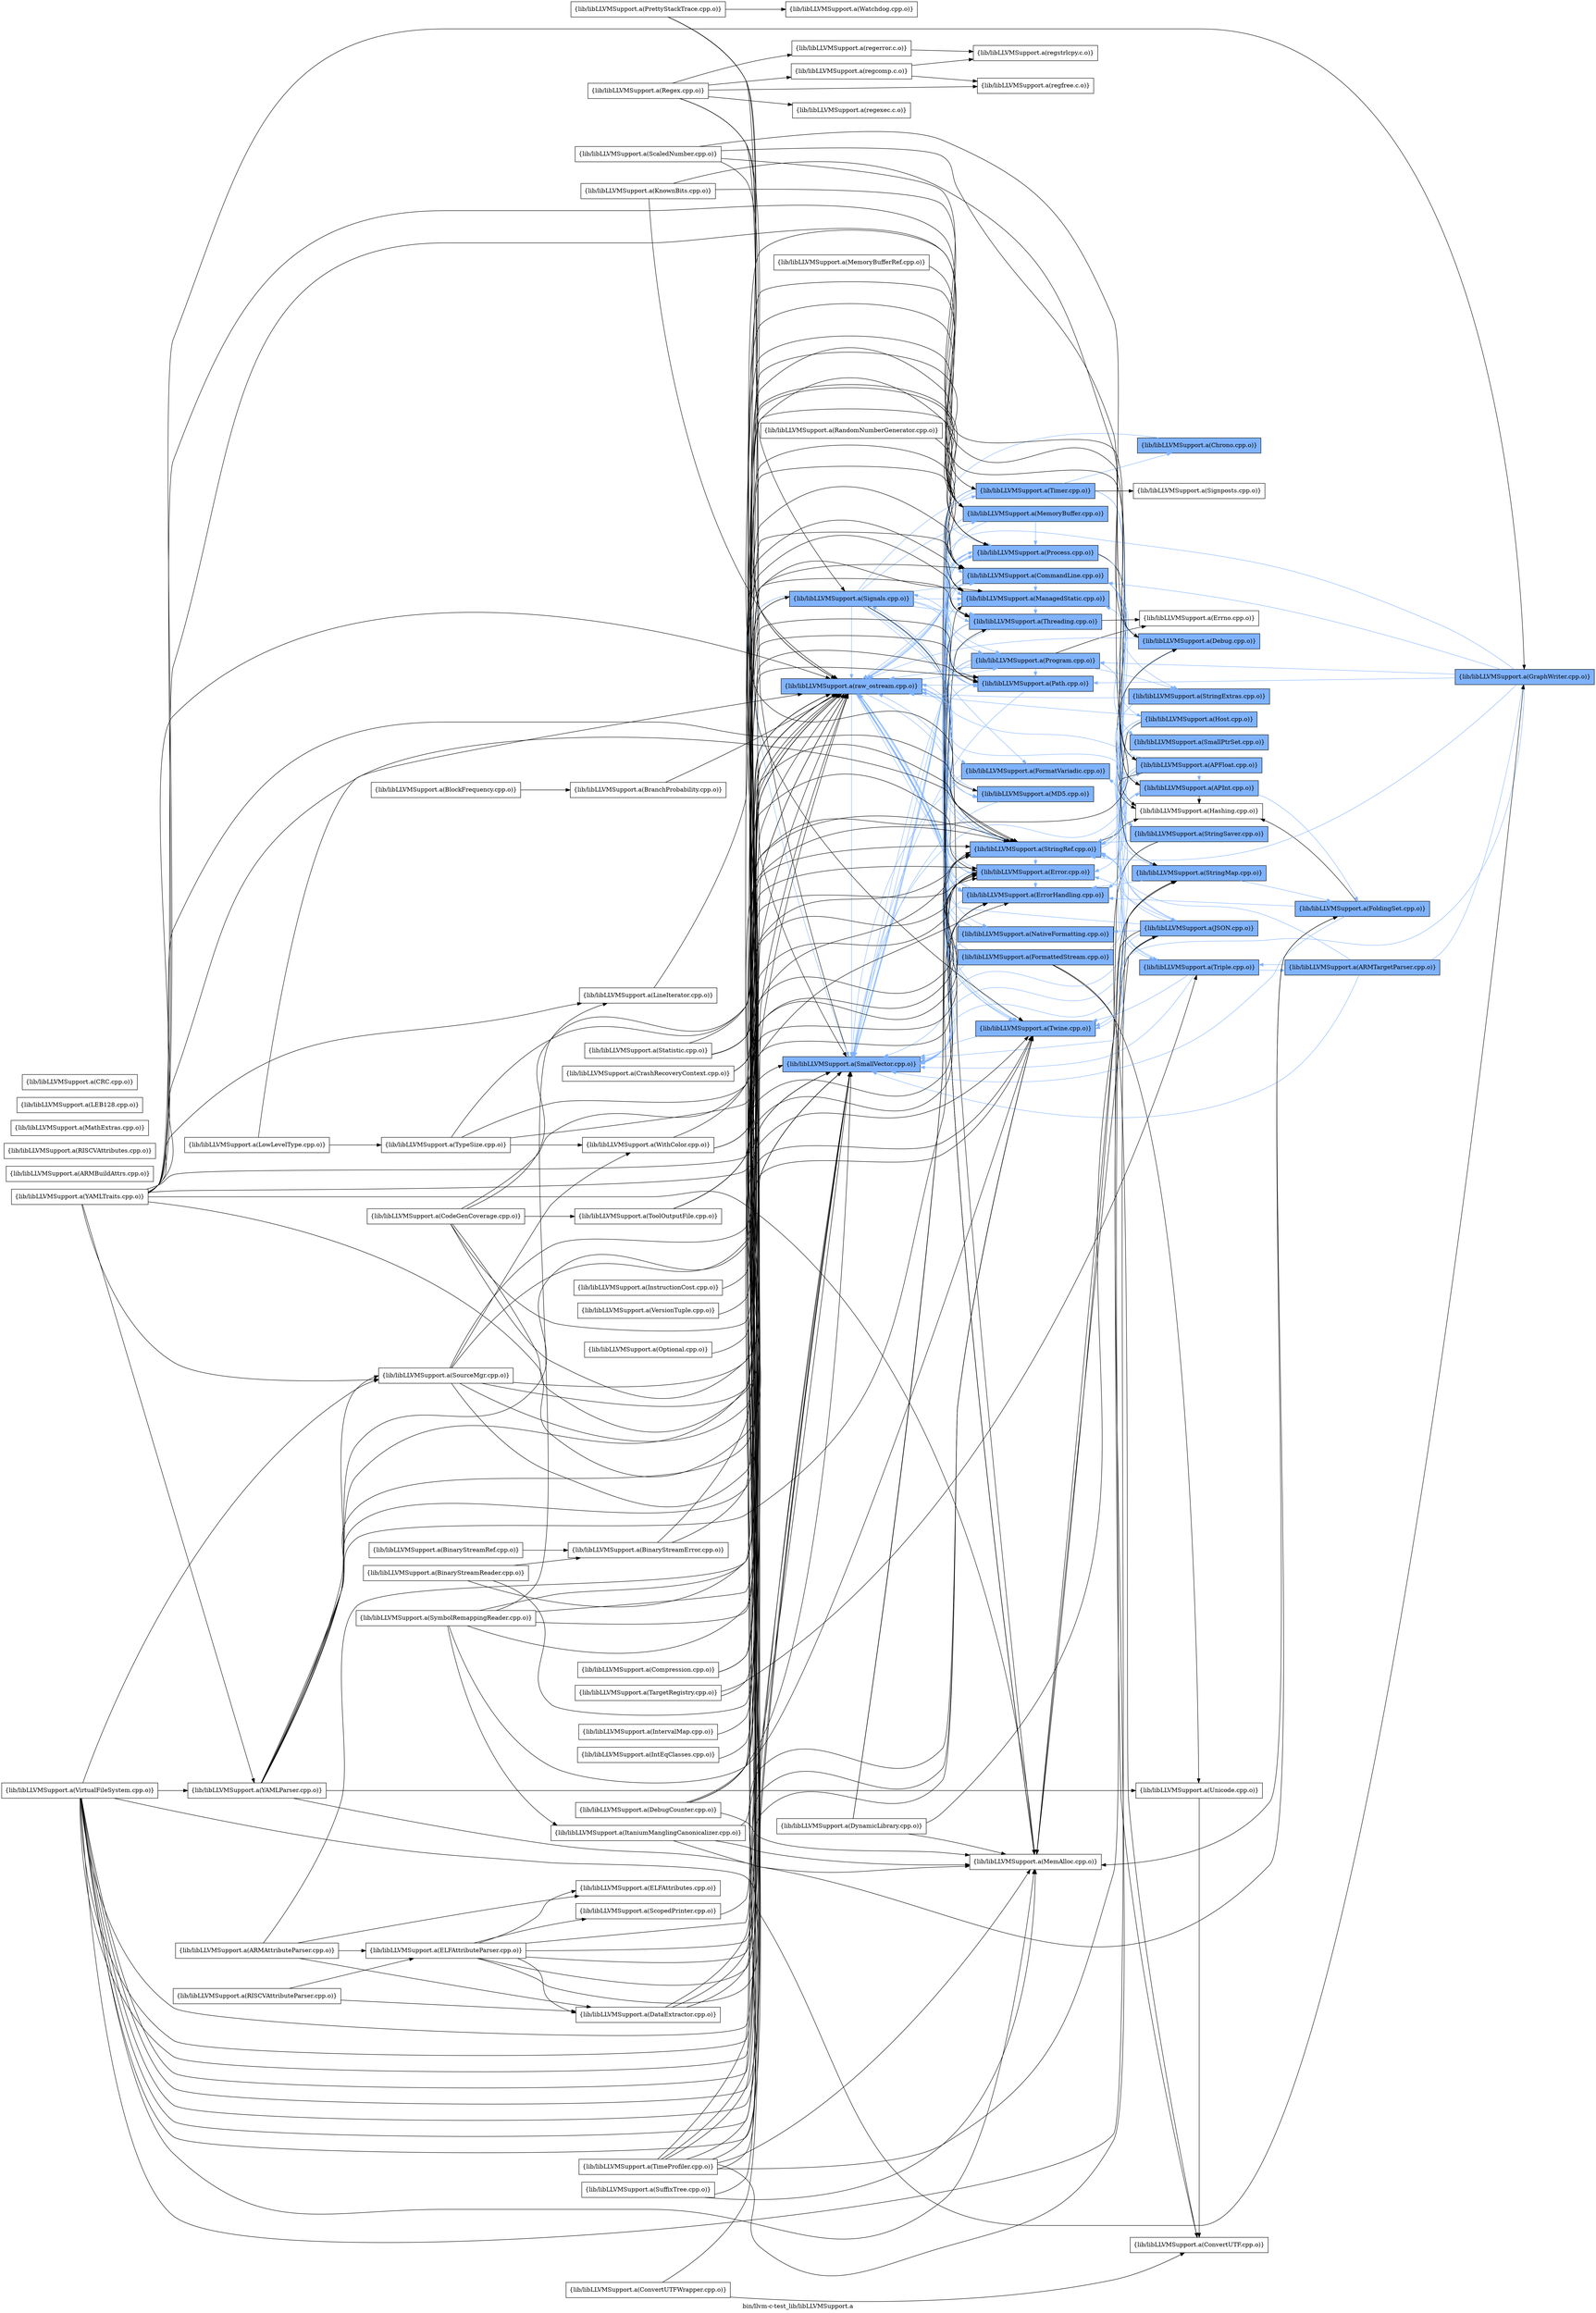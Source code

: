digraph "bin/llvm-c-test_lib/libLLVMSupport.a" {
	label="bin/llvm-c-test_lib/libLLVMSupport.a";
	rankdir=LR;
	{ rank=same; Node0x561094b4ad68;  }
	{ rank=same; Node0x561094b50e98; Node0x561094b4bcb8; Node0x561094b47398; Node0x561094b45728;  }
	{ rank=same; Node0x561094b41da8; Node0x561094b42258; Node0x561094b3e568; Node0x561094b3ed88; Node0x561094b4a098; Node0x561094b4a318; Node0x561094b4bda8; Node0x561094b444b8; Node0x561094b44148; Node0x561094b432e8; Node0x561094b50088; Node0x561094b4d248; Node0x561094b4b268; Node0x561094b4ba88; Node0x561094b4fa48; Node0x561094b4de28; Node0x561094b45d18;  }
	{ rank=same; Node0x561094b40bd8; Node0x561094b3e108; Node0x561094b4af48; Node0x561094b3f378; Node0x561094b47f28; Node0x561094b496e8; Node0x561094b42b68; Node0x561094b47d48; Node0x561094b510c8; Node0x561094b48c48; Node0x561094b4c938; Node0x561094b48b58; Node0x561094b4bee8; Node0x561094b4fef8; Node0x561094b4eb98; Node0x561094b4dce8;  }
	{ rank=same; Node0x561094b3d488; Node0x561094b4c758;  }
	{ rank=same; Node0x561094b4ad68;  }
	{ rank=same; Node0x561094b50e98; Node0x561094b4bcb8; Node0x561094b47398; Node0x561094b45728;  }
	{ rank=same; Node0x561094b41da8; Node0x561094b42258; Node0x561094b3e568; Node0x561094b3ed88; Node0x561094b4a098; Node0x561094b4a318; Node0x561094b4bda8; Node0x561094b444b8; Node0x561094b44148; Node0x561094b432e8; Node0x561094b50088; Node0x561094b4d248; Node0x561094b4b268; Node0x561094b4ba88; Node0x561094b4fa48; Node0x561094b4de28; Node0x561094b45d18;  }
	{ rank=same; Node0x561094b40bd8; Node0x561094b3e108; Node0x561094b4af48; Node0x561094b3f378; Node0x561094b47f28; Node0x561094b496e8; Node0x561094b42b68; Node0x561094b47d48; Node0x561094b510c8; Node0x561094b48c48; Node0x561094b4c938; Node0x561094b48b58; Node0x561094b4bee8; Node0x561094b4fef8; Node0x561094b4eb98; Node0x561094b4dce8;  }
	{ rank=same; Node0x561094b3d488; Node0x561094b4c758;  }

	Node0x561094b4ad68 [shape=record,shape=box,group=0,label="{lib/libLLVMSupport.a(PrettyStackTrace.cpp.o)}"];
	Node0x561094b4ad68 -> Node0x561094b50e98;
	Node0x561094b4ad68 -> Node0x561094b4bcb8;
	Node0x561094b4ad68 -> Node0x561094b47398;
	Node0x561094b4ad68 -> Node0x561094b45728;
	Node0x561094b41da8 [shape=record,shape=box,group=1,style=filled,fillcolor="0.600000 0.5 1",label="{lib/libLLVMSupport.a(ErrorHandling.cpp.o)}"];
	Node0x561094b41da8 -> Node0x561094b40bd8[color="0.600000 0.5 1"];
	Node0x561094b41da8 -> Node0x561094b4bda8[color="0.600000 0.5 1"];
	Node0x561094b41da8 -> Node0x561094b4bcb8[color="0.600000 0.5 1"];
	Node0x561094b41da8 -> Node0x561094b47398[color="0.600000 0.5 1"];
	Node0x561094b3f378 [shape=record,shape=box,group=0,label="{lib/libLLVMSupport.a(Hashing.cpp.o)}"];
	Node0x561094b4b268 [shape=record,shape=box,group=0,label="{lib/libLLVMSupport.a(MemAlloc.cpp.o)}"];
	Node0x561094b50e98 [shape=record,shape=box,group=1,style=filled,fillcolor="0.600000 0.5 1",label="{lib/libLLVMSupport.a(SmallVector.cpp.o)}"];
	Node0x561094b50e98 -> Node0x561094b41da8[color="0.600000 0.5 1"];
	Node0x561094b47d48 [shape=record,shape=box,group=1,style=filled,fillcolor="0.600000 0.5 1",label="{lib/libLLVMSupport.a(APFloat.cpp.o)}"];
	Node0x561094b47d48 -> Node0x561094b4bee8[color="0.600000 0.5 1"];
	Node0x561094b47d48 -> Node0x561094b42258[color="0.600000 0.5 1"];
	Node0x561094b47d48 -> Node0x561094b3f378;
	Node0x561094b47d48 -> Node0x561094b50e98[color="0.600000 0.5 1"];
	Node0x561094b47d48 -> Node0x561094b4fa48[color="0.600000 0.5 1"];
	Node0x561094b47d48 -> Node0x561094b4bcb8[color="0.600000 0.5 1"];
	Node0x561094b4bee8 [shape=record,shape=box,group=1,style=filled,fillcolor="0.600000 0.5 1",label="{lib/libLLVMSupport.a(APInt.cpp.o)}"];
	Node0x561094b4bee8 -> Node0x561094b3d488[color="0.600000 0.5 1"];
	Node0x561094b4bee8 -> Node0x561094b3f378;
	Node0x561094b4bee8 -> Node0x561094b50e98[color="0.600000 0.5 1"];
	Node0x561094b4bee8 -> Node0x561094b4bcb8[color="0.600000 0.5 1"];
	Node0x561094b4ef58 [shape=record,shape=box,group=0,label="{lib/libLLVMSupport.a(BranchProbability.cpp.o)}"];
	Node0x561094b4ef58 -> Node0x561094b4bcb8;
	Node0x561094b50088 [shape=record,shape=box,group=1,style=filled,fillcolor="0.600000 0.5 1",label="{lib/libLLVMSupport.a(CommandLine.cpp.o)}"];
	Node0x561094b50088 -> Node0x561094b47d48[color="0.600000 0.5 1"];
	Node0x561094b50088 -> Node0x561094b42258[color="0.600000 0.5 1"];
	Node0x561094b50088 -> Node0x561094b41da8[color="0.600000 0.5 1"];
	Node0x561094b50088 -> Node0x561094b4d248[color="0.600000 0.5 1"];
	Node0x561094b50088 -> Node0x561094b4b268;
	Node0x561094b50088 -> Node0x561094b510c8[color="0.600000 0.5 1"];
	Node0x561094b50088 -> Node0x561094b50e98[color="0.600000 0.5 1"];
	Node0x561094b50088 -> Node0x561094b48c48[color="0.600000 0.5 1"];
	Node0x561094b50088 -> Node0x561094b496e8[color="0.600000 0.5 1"];
	Node0x561094b50088 -> Node0x561094b4fa48[color="0.600000 0.5 1"];
	Node0x561094b50088 -> Node0x561094b4c938[color="0.600000 0.5 1"];
	Node0x561094b50088 -> Node0x561094b4bda8[color="0.600000 0.5 1"];
	Node0x561094b50088 -> Node0x561094b4bcb8[color="0.600000 0.5 1"];
	Node0x561094b50088 -> Node0x561094b48b58[color="0.600000 0.5 1"];
	Node0x561094b50088 -> Node0x561094b444b8[color="0.600000 0.5 1"];
	Node0x561094b42258 [shape=record,shape=box,group=1,style=filled,fillcolor="0.600000 0.5 1",label="{lib/libLLVMSupport.a(Error.cpp.o)}"];
	Node0x561094b42258 -> Node0x561094b41da8[color="0.600000 0.5 1"];
	Node0x561094b42258 -> Node0x561094b4d248[color="0.600000 0.5 1"];
	Node0x561094b42258 -> Node0x561094b50e98[color="0.600000 0.5 1"];
	Node0x561094b42258 -> Node0x561094b4bda8[color="0.600000 0.5 1"];
	Node0x561094b42258 -> Node0x561094b4bcb8[color="0.600000 0.5 1"];
	Node0x561094b510c8 [shape=record,shape=box,group=1,style=filled,fillcolor="0.600000 0.5 1",label="{lib/libLLVMSupport.a(SmallPtrSet.cpp.o)}"];
	Node0x561094b510c8 -> Node0x561094b41da8[color="0.600000 0.5 1"];
	Node0x561094b48c48 [shape=record,shape=box,group=1,style=filled,fillcolor="0.600000 0.5 1",label="{lib/libLLVMSupport.a(StringMap.cpp.o)}"];
	Node0x561094b48c48 -> Node0x561094b41da8[color="0.600000 0.5 1"];
	Node0x561094b48c48 -> Node0x561094b3d488[color="0.600000 0.5 1"];
	Node0x561094b4fa48 [shape=record,shape=box,group=1,style=filled,fillcolor="0.600000 0.5 1",label="{lib/libLLVMSupport.a(StringRef.cpp.o)}"];
	Node0x561094b4fa48 -> Node0x561094b47d48[color="0.600000 0.5 1"];
	Node0x561094b4fa48 -> Node0x561094b4bee8[color="0.600000 0.5 1"];
	Node0x561094b4fa48 -> Node0x561094b42258[color="0.600000 0.5 1"];
	Node0x561094b4fa48 -> Node0x561094b3f378;
	Node0x561094b4fa48 -> Node0x561094b50e98[color="0.600000 0.5 1"];
	Node0x561094b4c938 [shape=record,shape=box,group=1,style=filled,fillcolor="0.600000 0.5 1",label="{lib/libLLVMSupport.a(Triple.cpp.o)}"];
	Node0x561094b4c938 -> Node0x561094b50e98[color="0.600000 0.5 1"];
	Node0x561094b4c938 -> Node0x561094b4fa48[color="0.600000 0.5 1"];
	Node0x561094b4c938 -> Node0x561094b4c758[color="0.600000 0.5 1"];
	Node0x561094b4c938 -> Node0x561094b4bda8[color="0.600000 0.5 1"];
	Node0x561094b4bcb8 [shape=record,shape=box,group=1,style=filled,fillcolor="0.600000 0.5 1",label="{lib/libLLVMSupport.a(raw_ostream.cpp.o)}"];
	Node0x561094b4bcb8 -> Node0x561094b42258[color="0.600000 0.5 1"];
	Node0x561094b4bcb8 -> Node0x561094b41da8[color="0.600000 0.5 1"];
	Node0x561094b4bcb8 -> Node0x561094b3e568[color="0.600000 0.5 1"];
	Node0x561094b4bcb8 -> Node0x561094b3ed88[color="0.600000 0.5 1"];
	Node0x561094b4bcb8 -> Node0x561094b4a098[color="0.600000 0.5 1"];
	Node0x561094b4bcb8 -> Node0x561094b4a318[color="0.600000 0.5 1"];
	Node0x561094b4bcb8 -> Node0x561094b50e98[color="0.600000 0.5 1"];
	Node0x561094b4bcb8 -> Node0x561094b4bda8[color="0.600000 0.5 1"];
	Node0x561094b4bcb8 -> Node0x561094b444b8[color="0.600000 0.5 1"];
	Node0x561094b4bcb8 -> Node0x561094b44148[color="0.600000 0.5 1"];
	Node0x561094b4bcb8 -> Node0x561094b432e8[color="0.600000 0.5 1"];
	Node0x561094b4b588 [shape=record,shape=box,group=0,label="{lib/libLLVMSupport.a(TypeSize.cpp.o)}"];
	Node0x561094b4b588 -> Node0x561094b50088;
	Node0x561094b4b588 -> Node0x561094b41da8;
	Node0x561094b4b588 -> Node0x561094b4afe8;
	Node0x561094b4b588 -> Node0x561094b4bcb8;
	Node0x561094b4eb48 [shape=record,shape=box,group=0,label="{lib/libLLVMSupport.a(KnownBits.cpp.o)}"];
	Node0x561094b4eb48 -> Node0x561094b4bee8;
	Node0x561094b4eb48 -> Node0x561094b40bd8;
	Node0x561094b4eb48 -> Node0x561094b4bcb8;
	Node0x561094b47f28 [shape=record,shape=box,group=1,style=filled,fillcolor="0.600000 0.5 1",label="{lib/libLLVMSupport.a(StringExtras.cpp.o)}"];
	Node0x561094b47f28 -> Node0x561094b50e98[color="0.600000 0.5 1"];
	Node0x561094b47f28 -> Node0x561094b4fa48[color="0.600000 0.5 1"];
	Node0x561094b47f28 -> Node0x561094b4bcb8[color="0.600000 0.5 1"];
	Node0x561094b4bda8 [shape=record,shape=box,group=1,style=filled,fillcolor="0.600000 0.5 1",label="{lib/libLLVMSupport.a(Twine.cpp.o)}"];
	Node0x561094b4bda8 -> Node0x561094b50e98[color="0.600000 0.5 1"];
	Node0x561094b4bda8 -> Node0x561094b4bcb8[color="0.600000 0.5 1"];
	Node0x561094b40bd8 [shape=record,shape=box,group=1,style=filled,fillcolor="0.600000 0.5 1",label="{lib/libLLVMSupport.a(Debug.cpp.o)}"];
	Node0x561094b40bd8 -> Node0x561094b4d248[color="0.600000 0.5 1"];
	Node0x561094b40bd8 -> Node0x561094b4bcb8[color="0.600000 0.5 1"];
	Node0x561094b4d248 [shape=record,shape=box,group=1,style=filled,fillcolor="0.600000 0.5 1",label="{lib/libLLVMSupport.a(ManagedStatic.cpp.o)}"];
	Node0x561094b4d248 -> Node0x561094b45d18[color="0.600000 0.5 1"];
	Node0x561094b4ca28 [shape=record,shape=box,group=0,label="{lib/libLLVMSupport.a(LowLevelType.cpp.o)}"];
	Node0x561094b4ca28 -> Node0x561094b4b588;
	Node0x561094b4ca28 -> Node0x561094b4bcb8;
	Node0x561094b50858 [shape=record,shape=box,group=0,label="{lib/libLLVMSupport.a(CodeGenCoverage.cpp.o)}"];
	Node0x561094b50858 -> Node0x561094b41da8;
	Node0x561094b50858 -> Node0x561094b4d5b8;
	Node0x561094b50858 -> Node0x561094b4bda8;
	Node0x561094b50858 -> Node0x561094b4bcb8;
	Node0x561094b50858 -> Node0x561094b44148;
	Node0x561094b50858 -> Node0x561094b45d18;
	Node0x561094b3ec48 [shape=record,shape=box,group=1,style=filled,fillcolor="0.600000 0.5 1",label="{lib/libLLVMSupport.a(GraphWriter.cpp.o)}"];
	Node0x561094b3ec48 -> Node0x561094b50088[color="0.600000 0.5 1"];
	Node0x561094b3ec48 -> Node0x561094b4fa48[color="0.600000 0.5 1"];
	Node0x561094b3ec48 -> Node0x561094b4bda8[color="0.600000 0.5 1"];
	Node0x561094b3ec48 -> Node0x561094b4bcb8[color="0.600000 0.5 1"];
	Node0x561094b3ec48 -> Node0x561094b444b8[color="0.600000 0.5 1"];
	Node0x561094b3ec48 -> Node0x561094b432e8[color="0.600000 0.5 1"];
	Node0x561094b492d8 [shape=record,shape=box,group=0,label="{lib/libLLVMSupport.a(DynamicLibrary.cpp.o)}"];
	Node0x561094b492d8 -> Node0x561094b4d248;
	Node0x561094b492d8 -> Node0x561094b4b268;
	Node0x561094b492d8 -> Node0x561094b48c48;
	Node0x561094b492d8 -> Node0x561094b45d18;
	Node0x561094b4a098 [shape=record,shape=box,group=1,style=filled,fillcolor="0.600000 0.5 1",label="{lib/libLLVMSupport.a(MD5.cpp.o)}"];
	Node0x561094b4a098 -> Node0x561094b50e98[color="0.600000 0.5 1"];
	Node0x561094b4a098 -> Node0x561094b4bcb8[color="0.600000 0.5 1"];
	Node0x561094b46bc8 [shape=record,shape=box,group=0,label="{lib/libLLVMSupport.a(TargetRegistry.cpp.o)}"];
	Node0x561094b46bc8 -> Node0x561094b4c938;
	Node0x561094b46bc8 -> Node0x561094b4bcb8;
	Node0x561094b4ba88 [shape=record,shape=box,group=1,style=filled,fillcolor="0.600000 0.5 1",label="{lib/libLLVMSupport.a(MemoryBuffer.cpp.o)}"];
	Node0x561094b4ba88 -> Node0x561094b42258[color="0.600000 0.5 1"];
	Node0x561094b4ba88 -> Node0x561094b50e98[color="0.600000 0.5 1"];
	Node0x561094b4ba88 -> Node0x561094b4bda8[color="0.600000 0.5 1"];
	Node0x561094b4ba88 -> Node0x561094b444b8[color="0.600000 0.5 1"];
	Node0x561094b4ba88 -> Node0x561094b44148[color="0.600000 0.5 1"];
	Node0x561094b4ba88 -> Node0x561094b432e8[color="0.600000 0.5 1"];
	Node0x561094b4bc68 [shape=record,shape=box,group=0,label="{lib/libLLVMSupport.a(MemoryBufferRef.cpp.o)}"];
	Node0x561094b4bc68 -> Node0x561094b4ba88;
	Node0x561094b496e8 [shape=record,shape=box,group=1,style=filled,fillcolor="0.600000 0.5 1",label="{lib/libLLVMSupport.a(StringSaver.cpp.o)}"];
	Node0x561094b496e8 -> Node0x561094b4b268;
	Node0x561094b496e8 -> Node0x561094b50e98[color="0.600000 0.5 1"];
	Node0x561094b496e8 -> Node0x561094b4fa48[color="0.600000 0.5 1"];
	Node0x561094b3d488 [shape=record,shape=box,group=1,style=filled,fillcolor="0.600000 0.5 1",label="{lib/libLLVMSupport.a(FoldingSet.cpp.o)}"];
	Node0x561094b3d488 -> Node0x561094b41da8[color="0.600000 0.5 1"];
	Node0x561094b3d488 -> Node0x561094b3f378;
	Node0x561094b3d488 -> Node0x561094b4b268;
	Node0x561094b3d488 -> Node0x561094b50e98[color="0.600000 0.5 1"];
	Node0x561094b3e568 [shape=record,shape=box,group=1,style=filled,fillcolor="0.600000 0.5 1",label="{lib/libLLVMSupport.a(FormattedStream.cpp.o)}"];
	Node0x561094b3e568 -> Node0x561094b3e108;
	Node0x561094b3e568 -> Node0x561094b40bd8[color="0.600000 0.5 1"];
	Node0x561094b3e568 -> Node0x561094b50e98[color="0.600000 0.5 1"];
	Node0x561094b3e568 -> Node0x561094b4af48;
	Node0x561094b3e568 -> Node0x561094b4bcb8[color="0.600000 0.5 1"];
	Node0x561094b4f138 [shape=record,shape=box,group=0,label="{lib/libLLVMSupport.a(Regex.cpp.o)}"];
	Node0x561094b4f138 -> Node0x561094b50e98;
	Node0x561094b4f138 -> Node0x561094b4fa48;
	Node0x561094b4f138 -> Node0x561094b4bda8;
	Node0x561094b4f138 -> Node0x561094b4bfd8;
	Node0x561094b4f138 -> Node0x561094b4b8f8;
	Node0x561094b4f138 -> Node0x561094b48108;
	Node0x561094b4f138 -> Node0x561094b483d8;
	Node0x561094b45d18 [shape=record,shape=box,group=1,style=filled,fillcolor="0.600000 0.5 1",label="{lib/libLLVMSupport.a(Threading.cpp.o)}"];
	Node0x561094b45d18 -> Node0x561094b41da8[color="0.600000 0.5 1"];
	Node0x561094b45d18 -> Node0x561094b4b268;
	Node0x561094b45d18 -> Node0x561094b50e98[color="0.600000 0.5 1"];
	Node0x561094b45d18 -> Node0x561094b4fa48[color="0.600000 0.5 1"];
	Node0x561094b45d18 -> Node0x561094b4bda8[color="0.600000 0.5 1"];
	Node0x561094b45d18 -> Node0x561094b42b68;
	Node0x561094b444b8 [shape=record,shape=box,group=1,style=filled,fillcolor="0.600000 0.5 1",label="{lib/libLLVMSupport.a(Path.cpp.o)}"];
	Node0x561094b444b8 -> Node0x561094b42258[color="0.600000 0.5 1"];
	Node0x561094b444b8 -> Node0x561094b4a098[color="0.600000 0.5 1"];
	Node0x561094b444b8 -> Node0x561094b50e98[color="0.600000 0.5 1"];
	Node0x561094b444b8 -> Node0x561094b4fa48[color="0.600000 0.5 1"];
	Node0x561094b444b8 -> Node0x561094b4bda8[color="0.600000 0.5 1"];
	Node0x561094b444b8 -> Node0x561094b44148[color="0.600000 0.5 1"];
	Node0x561094b444b8 -> Node0x561094b47398[color="0.600000 0.5 1"];
	Node0x561094b47b18 [shape=record,shape=box,group=0,label="{lib/libLLVMSupport.a(SourceMgr.cpp.o)}"];
	Node0x561094b47b18 -> Node0x561094b4ba88;
	Node0x561094b47b18 -> Node0x561094b50e98;
	Node0x561094b47b18 -> Node0x561094b4fa48;
	Node0x561094b47b18 -> Node0x561094b4bda8;
	Node0x561094b47b18 -> Node0x561094b4afe8;
	Node0x561094b47b18 -> Node0x561094b4bcb8;
	Node0x561094b47b18 -> Node0x561094b444b8;
	Node0x561094b4d5b8 [shape=record,shape=box,group=0,label="{lib/libLLVMSupport.a(ToolOutputFile.cpp.o)}"];
	Node0x561094b4d5b8 -> Node0x561094b4bcb8;
	Node0x561094b4d5b8 -> Node0x561094b444b8;
	Node0x561094b4d5b8 -> Node0x561094b47398;
	Node0x561094b4fef8 [shape=record,shape=box,group=1,style=filled,fillcolor="0.600000 0.5 1",label="{lib/libLLVMSupport.a(Chrono.cpp.o)}"];
	Node0x561094b4fef8 -> Node0x561094b4bcb8[color="0.600000 0.5 1"];
	Node0x561094b4ebe8 [shape=record,shape=box,group=0,label="{lib/libLLVMSupport.a(TimeProfiler.cpp.o)}"];
	Node0x561094b4ebe8 -> Node0x561094b42258;
	Node0x561094b4ebe8 -> Node0x561094b4b268;
	Node0x561094b4ebe8 -> Node0x561094b50e98;
	Node0x561094b4ebe8 -> Node0x561094b48c48;
	Node0x561094b4ebe8 -> Node0x561094b4eb98;
	Node0x561094b4ebe8 -> Node0x561094b4bda8;
	Node0x561094b4ebe8 -> Node0x561094b4bcb8;
	Node0x561094b4ebe8 -> Node0x561094b444b8;
	Node0x561094b4ebe8 -> Node0x561094b44148;
	Node0x561094b4de28 [shape=record,shape=box,group=1,style=filled,fillcolor="0.600000 0.5 1",label="{lib/libLLVMSupport.a(Timer.cpp.o)}"];
	Node0x561094b4de28 -> Node0x561094b4fef8[color="0.600000 0.5 1"];
	Node0x561094b4de28 -> Node0x561094b50088[color="0.600000 0.5 1"];
	Node0x561094b4de28 -> Node0x561094b4d248[color="0.600000 0.5 1"];
	Node0x561094b4de28 -> Node0x561094b4b268;
	Node0x561094b4de28 -> Node0x561094b48c48[color="0.600000 0.5 1"];
	Node0x561094b4de28 -> Node0x561094b4eb98[color="0.600000 0.5 1"];
	Node0x561094b4de28 -> Node0x561094b4dce8;
	Node0x561094b4de28 -> Node0x561094b4bcb8[color="0.600000 0.5 1"];
	Node0x561094b4de28 -> Node0x561094b44148[color="0.600000 0.5 1"];
	Node0x561094b4de28 -> Node0x561094b45d18[color="0.600000 0.5 1"];
	Node0x561094b3ed88 [shape=record,shape=box,group=1,style=filled,fillcolor="0.600000 0.5 1",label="{lib/libLLVMSupport.a(FormatVariadic.cpp.o)}"];
	Node0x561094b3ed88 -> Node0x561094b50e98[color="0.600000 0.5 1"];
	Node0x561094b3ed88 -> Node0x561094b4fa48[color="0.600000 0.5 1"];
	Node0x561094b4a318 [shape=record,shape=box,group=1,style=filled,fillcolor="0.600000 0.5 1",label="{lib/libLLVMSupport.a(NativeFormatting.cpp.o)}"];
	Node0x561094b4a318 -> Node0x561094b50e98[color="0.600000 0.5 1"];
	Node0x561094b4a318 -> Node0x561094b4bcb8[color="0.600000 0.5 1"];
	Node0x561094b404f8 [shape=record,shape=box,group=0,label="{lib/libLLVMSupport.a(DataExtractor.cpp.o)}"];
	Node0x561094b404f8 -> Node0x561094b42258;
	Node0x561094b404f8 -> Node0x561094b4fa48;
	Node0x561094b404f8 -> Node0x561094b4bcb8;
	Node0x561094b48b58 [shape=record,shape=box,group=1,style=filled,fillcolor="0.600000 0.5 1",label="{lib/libLLVMSupport.a(Host.cpp.o)}"];
	Node0x561094b48b58 -> Node0x561094b4b268;
	Node0x561094b48b58 -> Node0x561094b48c48[color="0.600000 0.5 1"];
	Node0x561094b48b58 -> Node0x561094b4fa48[color="0.600000 0.5 1"];
	Node0x561094b48b58 -> Node0x561094b4c938[color="0.600000 0.5 1"];
	Node0x561094b48b58 -> Node0x561094b4bcb8[color="0.600000 0.5 1"];
	Node0x561094b4d6f8 [shape=record,shape=box,group=0,label="{lib/libLLVMSupport.a(ARMBuildAttrs.cpp.o)}"];
	Node0x561094b4cf78 [shape=record,shape=box,group=0,label="{lib/libLLVMSupport.a(ARMAttributeParser.cpp.o)}"];
	Node0x561094b4cf78 -> Node0x561094b404f8;
	Node0x561094b4cf78 -> Node0x561094b409a8;
	Node0x561094b4cf78 -> Node0x561094b410d8;
	Node0x561094b4cf78 -> Node0x561094b4bcb8;
	Node0x561094b409a8 [shape=record,shape=box,group=0,label="{lib/libLLVMSupport.a(ELFAttributeParser.cpp.o)}"];
	Node0x561094b409a8 -> Node0x561094b404f8;
	Node0x561094b409a8 -> Node0x561094b410d8;
	Node0x561094b409a8 -> Node0x561094b42258;
	Node0x561094b409a8 -> Node0x561094b508f8;
	Node0x561094b409a8 -> Node0x561094b50e98;
	Node0x561094b409a8 -> Node0x561094b4fa48;
	Node0x561094b409a8 -> Node0x561094b4bda8;
	Node0x561094b409a8 -> Node0x561094b4bcb8;
	Node0x561094b4ee68 [shape=record,shape=box,group=0,label="{lib/libLLVMSupport.a(RISCVAttributes.cpp.o)}"];
	Node0x561094b4f7c8 [shape=record,shape=box,group=0,label="{lib/libLLVMSupport.a(RISCVAttributeParser.cpp.o)}"];
	Node0x561094b4f7c8 -> Node0x561094b404f8;
	Node0x561094b4f7c8 -> Node0x561094b409a8;
	Node0x561094b4da68 [shape=record,shape=box,group=0,label="{lib/libLLVMSupport.a(BinaryStreamError.cpp.o)}"];
	Node0x561094b4da68 -> Node0x561094b42258;
	Node0x561094b4da68 -> Node0x561094b4bcb8;
	Node0x561094b410d8 [shape=record,shape=box,group=0,label="{lib/libLLVMSupport.a(ELFAttributes.cpp.o)}"];
	Node0x561094b4e878 [shape=record,shape=box,group=0,label="{lib/libLLVMSupport.a(BinaryStreamReader.cpp.o)}"];
	Node0x561094b4e878 -> Node0x561094b4da68;
	Node0x561094b4e878 -> Node0x561094b42258;
	Node0x561094b4e878 -> Node0x561094b50e98;
	Node0x561094b4f4a8 [shape=record,shape=box,group=0,label="{lib/libLLVMSupport.a(BinaryStreamRef.cpp.o)}"];
	Node0x561094b4f4a8 -> Node0x561094b4da68;
	Node0x561094b44148 [shape=record,shape=box,group=1,style=filled,fillcolor="0.600000 0.5 1",label="{lib/libLLVMSupport.a(Process.cpp.o)}"];
	Node0x561094b44148 -> Node0x561094b42258[color="0.600000 0.5 1"];
	Node0x561094b44148 -> Node0x561094b3f378;
	Node0x561094b44148 -> Node0x561094b4d248[color="0.600000 0.5 1"];
	Node0x561094b44148 -> Node0x561094b50e98[color="0.600000 0.5 1"];
	Node0x561094b44148 -> Node0x561094b47f28[color="0.600000 0.5 1"];
	Node0x561094b44148 -> Node0x561094b444b8[color="0.600000 0.5 1"];
	Node0x561094b50da8 [shape=record,shape=box,group=0,label="{lib/libLLVMSupport.a(ConvertUTFWrapper.cpp.o)}"];
	Node0x561094b50da8 -> Node0x561094b3e108;
	Node0x561094b50da8 -> Node0x561094b50e98;
	Node0x561094b3e108 [shape=record,shape=box,group=0,label="{lib/libLLVMSupport.a(ConvertUTF.cpp.o)}"];
	Node0x561094b508f8 [shape=record,shape=box,group=0,label="{lib/libLLVMSupport.a(ScopedPrinter.cpp.o)}"];
	Node0x561094b508f8 -> Node0x561094b4bcb8;
	Node0x561094b47398 [shape=record,shape=box,group=1,style=filled,fillcolor="0.600000 0.5 1",label="{lib/libLLVMSupport.a(Signals.cpp.o)}"];
	Node0x561094b47398 -> Node0x561094b50088[color="0.600000 0.5 1"];
	Node0x561094b47398 -> Node0x561094b41da8[color="0.600000 0.5 1"];
	Node0x561094b47398 -> Node0x561094b3ed88[color="0.600000 0.5 1"];
	Node0x561094b47398 -> Node0x561094b4d248[color="0.600000 0.5 1"];
	Node0x561094b47398 -> Node0x561094b4b268;
	Node0x561094b47398 -> Node0x561094b4ba88[color="0.600000 0.5 1"];
	Node0x561094b47398 -> Node0x561094b4a318[color="0.600000 0.5 1"];
	Node0x561094b47398 -> Node0x561094b50e98[color="0.600000 0.5 1"];
	Node0x561094b47398 -> Node0x561094b4fa48[color="0.600000 0.5 1"];
	Node0x561094b47398 -> Node0x561094b4de28[color="0.600000 0.5 1"];
	Node0x561094b47398 -> Node0x561094b4bda8[color="0.600000 0.5 1"];
	Node0x561094b47398 -> Node0x561094b4bcb8[color="0.600000 0.5 1"];
	Node0x561094b47398 -> Node0x561094b444b8[color="0.600000 0.5 1"];
	Node0x561094b47398 -> Node0x561094b432e8[color="0.600000 0.5 1"];
	Node0x561094b47398 -> Node0x561094b45d18[color="0.600000 0.5 1"];
	Node0x561094b4af48 [shape=record,shape=box,group=0,label="{lib/libLLVMSupport.a(Unicode.cpp.o)}"];
	Node0x561094b4af48 -> Node0x561094b3e108;
	Node0x561094b432e8 [shape=record,shape=box,group=1,style=filled,fillcolor="0.600000 0.5 1",label="{lib/libLLVMSupport.a(Program.cpp.o)}"];
	Node0x561094b432e8 -> Node0x561094b4b268;
	Node0x561094b432e8 -> Node0x561094b50e98[color="0.600000 0.5 1"];
	Node0x561094b432e8 -> Node0x561094b47f28[color="0.600000 0.5 1"];
	Node0x561094b432e8 -> Node0x561094b496e8[color="0.600000 0.5 1"];
	Node0x561094b432e8 -> Node0x561094b4fa48[color="0.600000 0.5 1"];
	Node0x561094b432e8 -> Node0x561094b4bcb8[color="0.600000 0.5 1"];
	Node0x561094b432e8 -> Node0x561094b444b8[color="0.600000 0.5 1"];
	Node0x561094b432e8 -> Node0x561094b42b68;
	Node0x561094b4e288 [shape=record,shape=box,group=0,label="{lib/libLLVMSupport.a(InstructionCost.cpp.o)}"];
	Node0x561094b4e288 -> Node0x561094b4bcb8;
	Node0x561094b45728 [shape=record,shape=box,group=0,label="{lib/libLLVMSupport.a(Watchdog.cpp.o)}"];
	Node0x561094b489c8 [shape=record,shape=box,group=0,label="{lib/libLLVMSupport.a(RandomNumberGenerator.cpp.o)}"];
	Node0x561094b489c8 -> Node0x561094b50088;
	Node0x561094b4bfd8 [shape=record,shape=box,group=0,label="{lib/libLLVMSupport.a(regcomp.c.o)}"];
	Node0x561094b4bfd8 -> Node0x561094b483d8;
	Node0x561094b4bfd8 -> Node0x561094b47ca8;
	Node0x561094b4b8f8 [shape=record,shape=box,group=0,label="{lib/libLLVMSupport.a(regerror.c.o)}"];
	Node0x561094b4b8f8 -> Node0x561094b47ca8;
	Node0x561094b48108 [shape=record,shape=box,group=0,label="{lib/libLLVMSupport.a(regexec.c.o)}"];
	Node0x561094b483d8 [shape=record,shape=box,group=0,label="{lib/libLLVMSupport.a(regfree.c.o)}"];
	Node0x561094b4afe8 [shape=record,shape=box,group=0,label="{lib/libLLVMSupport.a(WithColor.cpp.o)}"];
	Node0x561094b4afe8 -> Node0x561094b50088;
	Node0x561094b4afe8 -> Node0x561094b42258;
	Node0x561094b4afe8 -> Node0x561094b4bcb8;
	Node0x561094b48798 [shape=record,shape=box,group=0,label="{lib/libLLVMSupport.a(Statistic.cpp.o)}"];
	Node0x561094b48798 -> Node0x561094b50088;
	Node0x561094b48798 -> Node0x561094b4d248;
	Node0x561094b48798 -> Node0x561094b4de28;
	Node0x561094b48798 -> Node0x561094b4bcb8;
	Node0x561094b48798 -> Node0x561094b45d18;
	Node0x561094b4eb98 [shape=record,shape=box,group=1,style=filled,fillcolor="0.600000 0.5 1",label="{lib/libLLVMSupport.a(JSON.cpp.o)}"];
	Node0x561094b4eb98 -> Node0x561094b3e108;
	Node0x561094b4eb98 -> Node0x561094b42258[color="0.600000 0.5 1"];
	Node0x561094b4eb98 -> Node0x561094b3ed88[color="0.600000 0.5 1"];
	Node0x561094b4eb98 -> Node0x561094b4b268;
	Node0x561094b4eb98 -> Node0x561094b4a318[color="0.600000 0.5 1"];
	Node0x561094b4eb98 -> Node0x561094b50e98[color="0.600000 0.5 1"];
	Node0x561094b4eb98 -> Node0x561094b4fa48[color="0.600000 0.5 1"];
	Node0x561094b4eb98 -> Node0x561094b4bda8[color="0.600000 0.5 1"];
	Node0x561094b4eb98 -> Node0x561094b4bcb8[color="0.600000 0.5 1"];
	Node0x561094b4dce8 [shape=record,shape=box,group=0,label="{lib/libLLVMSupport.a(Signposts.cpp.o)}"];
	Node0x561094b4c758 [shape=record,shape=box,group=1,style=filled,fillcolor="0.600000 0.5 1",label="{lib/libLLVMSupport.a(ARMTargetParser.cpp.o)}"];
	Node0x561094b4c758 -> Node0x561094b3ec48[color="0.600000 0.5 1"];
	Node0x561094b4c758 -> Node0x561094b50e98[color="0.600000 0.5 1"];
	Node0x561094b4c758 -> Node0x561094b4fa48[color="0.600000 0.5 1"];
	Node0x561094b4c758 -> Node0x561094b4c938[color="0.600000 0.5 1"];
	Node0x561094b4e008 [shape=record,shape=box,group=0,label="{lib/libLLVMSupport.a(VirtualFileSystem.cpp.o)}"];
	Node0x561094b4e008 -> Node0x561094b50088;
	Node0x561094b4e008 -> Node0x561094b42258;
	Node0x561094b4e008 -> Node0x561094b3ec48;
	Node0x561094b4e008 -> Node0x561094b4b268;
	Node0x561094b4e008 -> Node0x561094b4ba88;
	Node0x561094b4e008 -> Node0x561094b50e98;
	Node0x561094b4e008 -> Node0x561094b47b18;
	Node0x561094b4e008 -> Node0x561094b48c48;
	Node0x561094b4e008 -> Node0x561094b4fa48;
	Node0x561094b4e008 -> Node0x561094b4bda8;
	Node0x561094b4e008 -> Node0x561094b49d78;
	Node0x561094b4e008 -> Node0x561094b4bcb8;
	Node0x561094b4e008 -> Node0x561094b444b8;
	Node0x561094b49d78 [shape=record,shape=box,group=0,label="{lib/libLLVMSupport.a(YAMLParser.cpp.o)}"];
	Node0x561094b49d78 -> Node0x561094b41da8;
	Node0x561094b49d78 -> Node0x561094b4b268;
	Node0x561094b49d78 -> Node0x561094b4ba88;
	Node0x561094b49d78 -> Node0x561094b50e98;
	Node0x561094b49d78 -> Node0x561094b47b18;
	Node0x561094b49d78 -> Node0x561094b4fa48;
	Node0x561094b49d78 -> Node0x561094b4af48;
	Node0x561094b49d78 -> Node0x561094b4bcb8;
	Node0x561094b47ca8 [shape=record,shape=box,group=0,label="{lib/libLLVMSupport.a(regstrlcpy.c.o)}"];
	Node0x561094b43a18 [shape=record,shape=box,group=0,label="{lib/libLLVMSupport.a(CrashRecoveryContext.cpp.o)}"];
	Node0x561094b43a18 -> Node0x561094b4d248;
	Node0x561094b43a18 -> Node0x561094b44148;
	Node0x561094b43a18 -> Node0x561094b47398;
	Node0x561094b42b68 [shape=record,shape=box,group=0,label="{lib/libLLVMSupport.a(Errno.cpp.o)}"];
	Node0x561094b4dba8 [shape=record,shape=box,group=0,label="{lib/libLLVMSupport.a(BlockFrequency.cpp.o)}"];
	Node0x561094b4dba8 -> Node0x561094b4ef58;
	Node0x561094b4ff98 [shape=record,shape=box,group=0,label="{lib/libLLVMSupport.a(IntervalMap.cpp.o)}"];
	Node0x561094b4ff98 -> Node0x561094b50e98;
	Node0x561094b48478 [shape=record,shape=box,group=0,label="{lib/libLLVMSupport.a(IntEqClasses.cpp.o)}"];
	Node0x561094b48478 -> Node0x561094b50e98;
	Node0x561094b4c578 [shape=record,shape=box,group=0,label="{lib/libLLVMSupport.a(MathExtras.cpp.o)}"];
	Node0x561094b4c8e8 [shape=record,shape=box,group=0,label="{lib/libLLVMSupport.a(ScaledNumber.cpp.o)}"];
	Node0x561094b4c8e8 -> Node0x561094b47d48;
	Node0x561094b4c8e8 -> Node0x561094b4bee8;
	Node0x561094b4c8e8 -> Node0x561094b40bd8;
	Node0x561094b4c8e8 -> Node0x561094b4bcb8;
	Node0x561094b3f878 [shape=record,shape=box,group=0,label="{lib/libLLVMSupport.a(YAMLTraits.cpp.o)}"];
	Node0x561094b3f878 -> Node0x561094b41da8;
	Node0x561094b3f878 -> Node0x561094b3ec48;
	Node0x561094b3f878 -> Node0x561094b4b268;
	Node0x561094b3f878 -> Node0x561094b4ba88;
	Node0x561094b3f878 -> Node0x561094b4a098;
	Node0x561094b3f878 -> Node0x561094b50e98;
	Node0x561094b3f878 -> Node0x561094b47b18;
	Node0x561094b3f878 -> Node0x561094b48c48;
	Node0x561094b3f878 -> Node0x561094b4fa48;
	Node0x561094b3f878 -> Node0x561094b4bda8;
	Node0x561094b3f878 -> Node0x561094b49d78;
	Node0x561094b3f878 -> Node0x561094b4bcb8;
	Node0x561094b3f878 -> Node0x561094b3f148;
	Node0x561094b3f148 [shape=record,shape=box,group=0,label="{lib/libLLVMSupport.a(LineIterator.cpp.o)}"];
	Node0x561094b3f148 -> Node0x561094b4ba88;
	Node0x561094b3e978 [shape=record,shape=box,group=0,label="{lib/libLLVMSupport.a(VersionTuple.cpp.o)}"];
	Node0x561094b3e978 -> Node0x561094b4bcb8;
	Node0x561094b4c7a8 [shape=record,shape=box,group=0,label="{lib/libLLVMSupport.a(DebugCounter.cpp.o)}"];
	Node0x561094b4c7a8 -> Node0x561094b50088;
	Node0x561094b4c7a8 -> Node0x561094b40bd8;
	Node0x561094b4c7a8 -> Node0x561094b4d248;
	Node0x561094b4c7a8 -> Node0x561094b4b268;
	Node0x561094b4c7a8 -> Node0x561094b50e98;
	Node0x561094b4c7a8 -> Node0x561094b4fa48;
	Node0x561094b4c7a8 -> Node0x561094b4bcb8;
	Node0x561094b427a8 [shape=record,shape=box,group=0,label="{lib/libLLVMSupport.a(SuffixTree.cpp.o)}"];
	Node0x561094b427a8 -> Node0x561094b4b268;
	Node0x561094b427a8 -> Node0x561094b50e98;
	Node0x561094b445f8 [shape=record,shape=box,group=0,label="{lib/libLLVMSupport.a(Optional.cpp.o)}"];
	Node0x561094b445f8 -> Node0x561094b4bcb8;
	Node0x561094b4a368 [shape=record,shape=box,group=0,label="{lib/libLLVMSupport.a(Compression.cpp.o)}"];
	Node0x561094b4a368 -> Node0x561094b42258;
	Node0x561094b4a368 -> Node0x561094b50e98;
	Node0x561094b4b218 [shape=record,shape=box,group=0,label="{lib/libLLVMSupport.a(ItaniumManglingCanonicalizer.cpp.o)}"];
	Node0x561094b4b218 -> Node0x561094b3d488;
	Node0x561094b4b218 -> Node0x561094b4b268;
	Node0x561094b4b218 -> Node0x561094b50e98;
	Node0x561094b4da18 [shape=record,shape=box,group=0,label="{lib/libLLVMSupport.a(SymbolRemappingReader.cpp.o)}"];
	Node0x561094b4da18 -> Node0x561094b42258;
	Node0x561094b4da18 -> Node0x561094b4ba88;
	Node0x561094b4da18 -> Node0x561094b4fa48;
	Node0x561094b4da18 -> Node0x561094b4bda8;
	Node0x561094b4da18 -> Node0x561094b4bcb8;
	Node0x561094b4da18 -> Node0x561094b3f148;
	Node0x561094b4da18 -> Node0x561094b4b218;
	Node0x561094b4be98 [shape=record,shape=box,group=0,label="{lib/libLLVMSupport.a(LEB128.cpp.o)}"];
	Node0x561094b3e658 [shape=record,shape=box,group=0,label="{lib/libLLVMSupport.a(CRC.cpp.o)}"];
}
